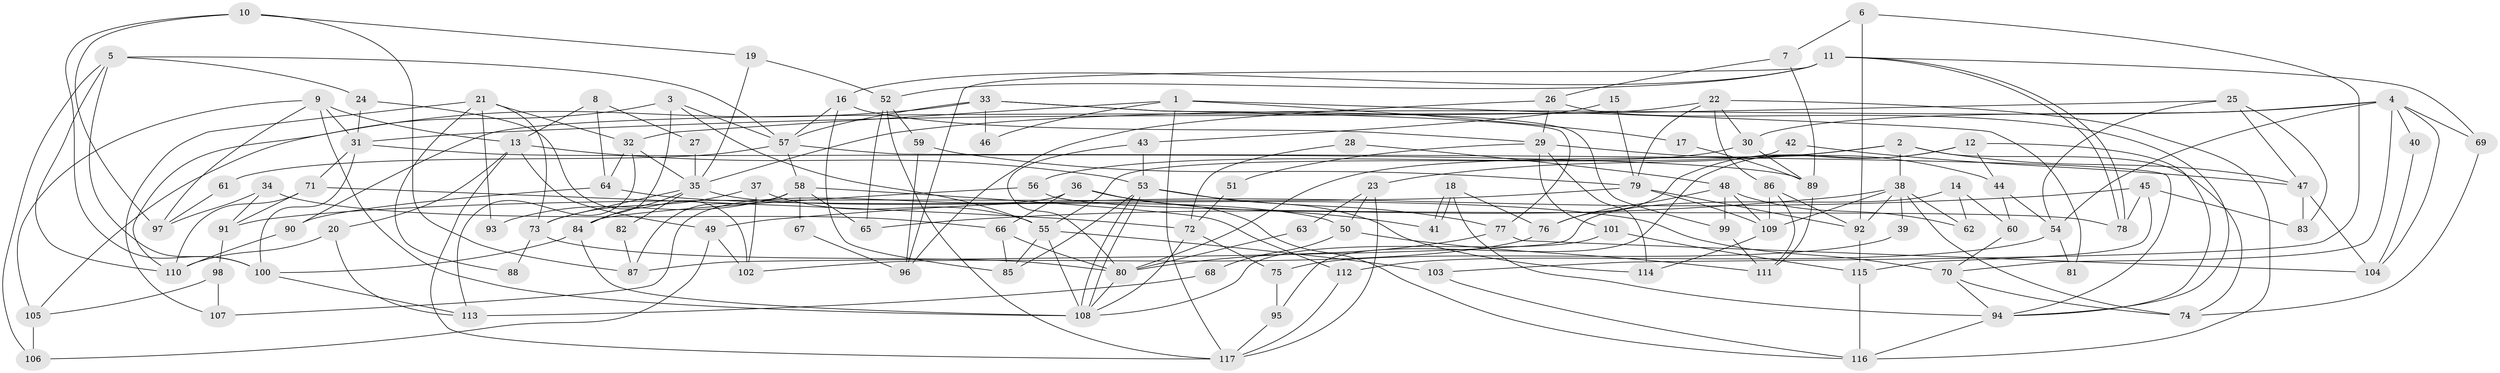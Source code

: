 // Generated by graph-tools (version 1.1) at 2025/36/03/09/25 02:36:09]
// undirected, 117 vertices, 234 edges
graph export_dot {
graph [start="1"]
  node [color=gray90,style=filled];
  1;
  2;
  3;
  4;
  5;
  6;
  7;
  8;
  9;
  10;
  11;
  12;
  13;
  14;
  15;
  16;
  17;
  18;
  19;
  20;
  21;
  22;
  23;
  24;
  25;
  26;
  27;
  28;
  29;
  30;
  31;
  32;
  33;
  34;
  35;
  36;
  37;
  38;
  39;
  40;
  41;
  42;
  43;
  44;
  45;
  46;
  47;
  48;
  49;
  50;
  51;
  52;
  53;
  54;
  55;
  56;
  57;
  58;
  59;
  60;
  61;
  62;
  63;
  64;
  65;
  66;
  67;
  68;
  69;
  70;
  71;
  72;
  73;
  74;
  75;
  76;
  77;
  78;
  79;
  80;
  81;
  82;
  83;
  84;
  85;
  86;
  87;
  88;
  89;
  90;
  91;
  92;
  93;
  94;
  95;
  96;
  97;
  98;
  99;
  100;
  101;
  102;
  103;
  104;
  105;
  106;
  107;
  108;
  109;
  110;
  111;
  112;
  113;
  114;
  115;
  116;
  117;
  1 -- 117;
  1 -- 32;
  1 -- 17;
  1 -- 46;
  1 -- 81;
  2 -- 47;
  2 -- 80;
  2 -- 23;
  2 -- 38;
  2 -- 74;
  3 -- 110;
  3 -- 55;
  3 -- 57;
  3 -- 84;
  4 -- 69;
  4 -- 35;
  4 -- 30;
  4 -- 40;
  4 -- 54;
  4 -- 70;
  4 -- 104;
  5 -- 100;
  5 -- 57;
  5 -- 24;
  5 -- 106;
  5 -- 110;
  6 -- 7;
  6 -- 92;
  6 -- 103;
  7 -- 26;
  7 -- 89;
  8 -- 64;
  8 -- 13;
  8 -- 27;
  9 -- 31;
  9 -- 108;
  9 -- 13;
  9 -- 97;
  9 -- 105;
  10 -- 100;
  10 -- 87;
  10 -- 19;
  10 -- 97;
  11 -- 16;
  11 -- 78;
  11 -- 78;
  11 -- 52;
  11 -- 69;
  11 -- 96;
  12 -- 94;
  12 -- 76;
  12 -- 44;
  12 -- 95;
  13 -- 53;
  13 -- 20;
  13 -- 49;
  13 -- 117;
  14 -- 62;
  14 -- 60;
  14 -- 87;
  15 -- 43;
  15 -- 79;
  16 -- 57;
  16 -- 85;
  16 -- 29;
  17 -- 89;
  18 -- 41;
  18 -- 41;
  18 -- 94;
  18 -- 76;
  19 -- 52;
  19 -- 35;
  20 -- 113;
  20 -- 110;
  21 -- 32;
  21 -- 73;
  21 -- 88;
  21 -- 93;
  21 -- 107;
  22 -- 116;
  22 -- 30;
  22 -- 79;
  22 -- 86;
  22 -- 90;
  23 -- 117;
  23 -- 50;
  23 -- 63;
  24 -- 102;
  24 -- 31;
  25 -- 31;
  25 -- 47;
  25 -- 54;
  25 -- 83;
  26 -- 94;
  26 -- 29;
  26 -- 96;
  27 -- 35;
  28 -- 48;
  28 -- 72;
  29 -- 44;
  29 -- 51;
  29 -- 101;
  29 -- 114;
  30 -- 56;
  30 -- 89;
  31 -- 89;
  31 -- 71;
  31 -- 100;
  32 -- 64;
  32 -- 35;
  32 -- 113;
  33 -- 99;
  33 -- 57;
  33 -- 46;
  33 -- 77;
  33 -- 105;
  34 -- 97;
  34 -- 91;
  34 -- 66;
  35 -- 84;
  35 -- 50;
  35 -- 73;
  35 -- 82;
  36 -- 107;
  36 -- 66;
  36 -- 41;
  36 -- 116;
  37 -- 73;
  37 -- 55;
  37 -- 102;
  38 -- 74;
  38 -- 39;
  38 -- 62;
  38 -- 65;
  38 -- 92;
  38 -- 109;
  39 -- 75;
  40 -- 104;
  42 -- 47;
  42 -- 55;
  43 -- 53;
  43 -- 80;
  44 -- 54;
  44 -- 60;
  45 -- 115;
  45 -- 49;
  45 -- 78;
  45 -- 83;
  47 -- 83;
  47 -- 104;
  48 -- 109;
  48 -- 76;
  48 -- 62;
  48 -- 99;
  49 -- 106;
  49 -- 102;
  50 -- 68;
  50 -- 111;
  51 -- 72;
  52 -- 59;
  52 -- 65;
  52 -- 117;
  53 -- 108;
  53 -- 108;
  53 -- 114;
  53 -- 77;
  53 -- 85;
  54 -- 81;
  54 -- 112;
  55 -- 108;
  55 -- 85;
  55 -- 103;
  56 -- 84;
  56 -- 78;
  57 -- 58;
  57 -- 61;
  57 -- 94;
  58 -- 112;
  58 -- 65;
  58 -- 67;
  58 -- 87;
  58 -- 93;
  59 -- 79;
  59 -- 96;
  60 -- 70;
  61 -- 97;
  63 -- 80;
  64 -- 90;
  64 -- 70;
  66 -- 80;
  66 -- 85;
  67 -- 96;
  68 -- 113;
  69 -- 74;
  70 -- 94;
  70 -- 74;
  71 -- 110;
  71 -- 72;
  71 -- 91;
  72 -- 108;
  72 -- 75;
  73 -- 80;
  73 -- 88;
  75 -- 95;
  76 -- 102;
  77 -- 80;
  77 -- 104;
  79 -- 109;
  79 -- 91;
  79 -- 92;
  80 -- 108;
  82 -- 87;
  84 -- 108;
  84 -- 100;
  86 -- 92;
  86 -- 109;
  86 -- 111;
  89 -- 111;
  90 -- 110;
  91 -- 98;
  92 -- 115;
  94 -- 116;
  95 -- 117;
  98 -- 105;
  98 -- 107;
  99 -- 111;
  100 -- 113;
  101 -- 115;
  101 -- 108;
  103 -- 116;
  105 -- 106;
  109 -- 114;
  112 -- 117;
  115 -- 116;
}
